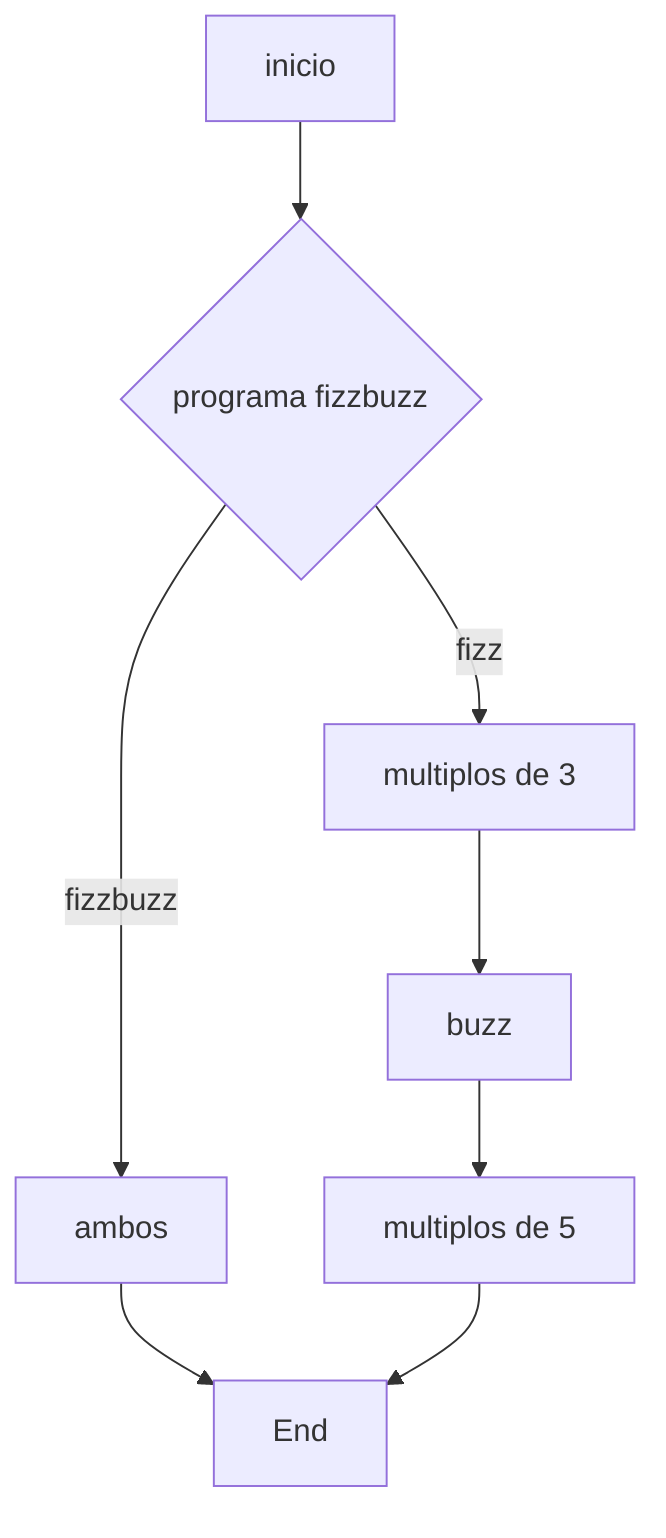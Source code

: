 flowchart TD
    A[inicio] --> B{programa fizzbuzz}
    B -->|fizz| C[multiplos de 3]
    C --> D[buzz]
    D --> F[multiplos de 5]
    B -->|fizzbuzz| ambos
    --> End
    F --> End